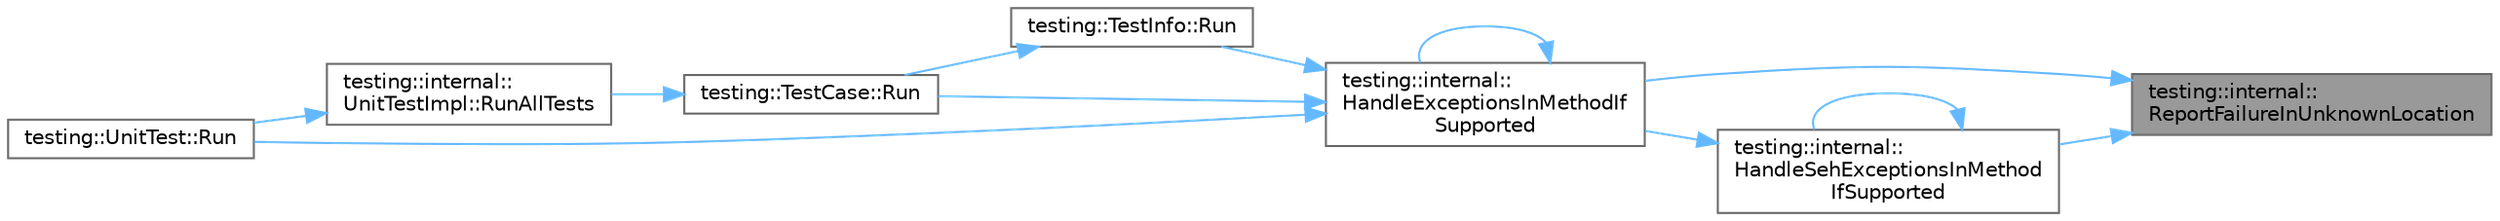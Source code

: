digraph "testing::internal::ReportFailureInUnknownLocation"
{
 // LATEX_PDF_SIZE
  bgcolor="transparent";
  edge [fontname=Helvetica,fontsize=10,labelfontname=Helvetica,labelfontsize=10];
  node [fontname=Helvetica,fontsize=10,shape=box,height=0.2,width=0.4];
  rankdir="RL";
  Node1 [id="Node000001",label="testing::internal::\lReportFailureInUnknownLocation",height=0.2,width=0.4,color="gray40", fillcolor="grey60", style="filled", fontcolor="black",tooltip=" "];
  Node1 -> Node2 [id="edge1_Node000001_Node000002",dir="back",color="steelblue1",style="solid",tooltip=" "];
  Node2 [id="Node000002",label="testing::internal::\lHandleExceptionsInMethodIf\lSupported",height=0.2,width=0.4,color="grey40", fillcolor="white", style="filled",URL="$namespacetesting_1_1internal.html#addb2ed165b92b74e25fe9ebe9e46b9f9",tooltip=" "];
  Node2 -> Node2 [id="edge2_Node000002_Node000002",dir="back",color="steelblue1",style="solid",tooltip=" "];
  Node2 -> Node3 [id="edge3_Node000002_Node000003",dir="back",color="steelblue1",style="solid",tooltip=" "];
  Node3 [id="Node000003",label="testing::TestInfo::Run",height=0.2,width=0.4,color="grey40", fillcolor="white", style="filled",URL="$classtesting_1_1_test_info.html#ade784915e9be3a01e3a6ef509b77d6c9",tooltip=" "];
  Node3 -> Node4 [id="edge4_Node000003_Node000004",dir="back",color="steelblue1",style="solid",tooltip=" "];
  Node4 [id="Node000004",label="testing::TestCase::Run",height=0.2,width=0.4,color="grey40", fillcolor="white", style="filled",URL="$classtesting_1_1_test_case.html#a6f5b3724cd5a8e446cd48a6150d08cde",tooltip=" "];
  Node4 -> Node5 [id="edge5_Node000004_Node000005",dir="back",color="steelblue1",style="solid",tooltip=" "];
  Node5 [id="Node000005",label="testing::internal::\lUnitTestImpl::RunAllTests",height=0.2,width=0.4,color="grey40", fillcolor="white", style="filled",URL="$classtesting_1_1internal_1_1_unit_test_impl.html#a1fb6be9971f4768c4136a05aa9e7e375",tooltip=" "];
  Node5 -> Node6 [id="edge6_Node000005_Node000006",dir="back",color="steelblue1",style="solid",tooltip=" "];
  Node6 [id="Node000006",label="testing::UnitTest::Run",height=0.2,width=0.4,color="grey40", fillcolor="white", style="filled",URL="$classtesting_1_1_unit_test.html#a2febc800536b44500565f4c423f359d3",tooltip=" "];
  Node2 -> Node4 [id="edge7_Node000002_Node000004",dir="back",color="steelblue1",style="solid",tooltip=" "];
  Node2 -> Node6 [id="edge8_Node000002_Node000006",dir="back",color="steelblue1",style="solid",tooltip=" "];
  Node1 -> Node7 [id="edge9_Node000001_Node000007",dir="back",color="steelblue1",style="solid",tooltip=" "];
  Node7 [id="Node000007",label="testing::internal::\lHandleSehExceptionsInMethod\lIfSupported",height=0.2,width=0.4,color="grey40", fillcolor="white", style="filled",URL="$namespacetesting_1_1internal.html#ac5293b438139ef7ed05cb7fcaaf63545",tooltip=" "];
  Node7 -> Node2 [id="edge10_Node000007_Node000002",dir="back",color="steelblue1",style="solid",tooltip=" "];
  Node7 -> Node7 [id="edge11_Node000007_Node000007",dir="back",color="steelblue1",style="solid",tooltip=" "];
}
